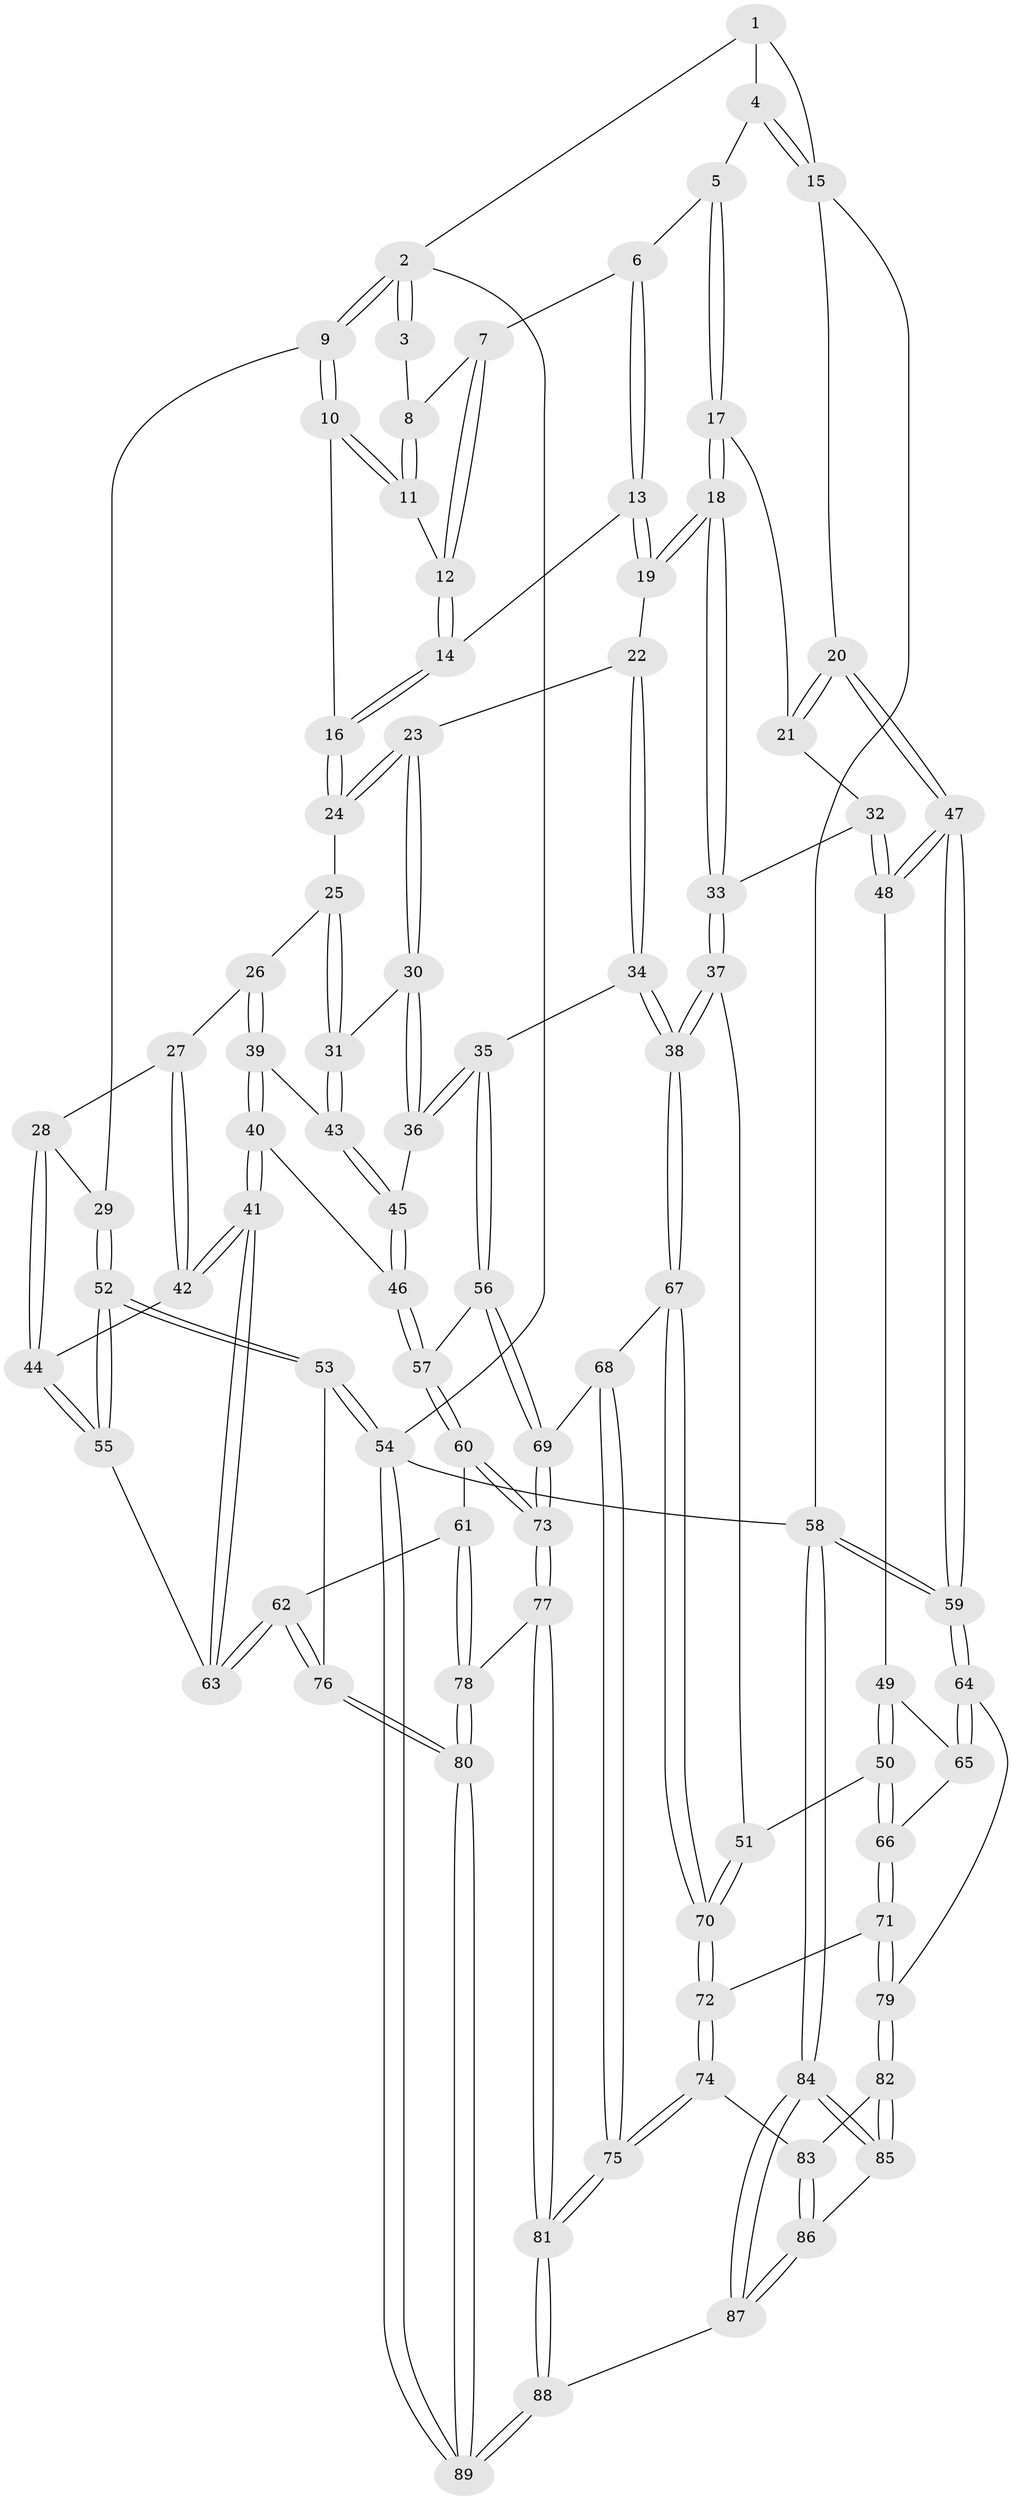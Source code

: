 // Generated by graph-tools (version 1.1) at 2025/11/02/27/25 16:11:51]
// undirected, 89 vertices, 219 edges
graph export_dot {
graph [start="1"]
  node [color=gray90,style=filled];
  1 [pos="+0.8022211608203422+0"];
  2 [pos="+0+0"];
  3 [pos="+0.4673667381993385+0"];
  4 [pos="+0.8585118486307475+0.143446704637992"];
  5 [pos="+0.8381169757385796+0.15894742016662"];
  6 [pos="+0.7393797029947387+0.13249146097825681"];
  7 [pos="+0.474679020020604+0"];
  8 [pos="+0.4651034063503258+0"];
  9 [pos="+0+0.10828240413313697"];
  10 [pos="+0.10672299224907911+0.1835060258784757"];
  11 [pos="+0.14248337895913274+0.1645589141497431"];
  12 [pos="+0.47576784191503924+0.15493484236243318"];
  13 [pos="+0.48590496400207955+0.20349772192073787"];
  14 [pos="+0.48542130098913505+0.20289773561714824"];
  15 [pos="+1+0.24072573781140422"];
  16 [pos="+0.24764843677244297+0.30828823856946763"];
  17 [pos="+0.8368790589919893+0.16126066583435217"];
  18 [pos="+0.6556918835372382+0.36994166847421167"];
  19 [pos="+0.5600930418041072+0.3434587579974927"];
  20 [pos="+1+0.3620970150122129"];
  21 [pos="+0.8920189623658403+0.4222349757233849"];
  22 [pos="+0.4983671946947877+0.4055661793613318"];
  23 [pos="+0.4740943699329377+0.4152496501445401"];
  24 [pos="+0.25047447889578833+0.32253016617060914"];
  25 [pos="+0.2498892497214187+0.3311198540690255"];
  26 [pos="+0.17252294318836933+0.471984239749211"];
  27 [pos="+0.1533663810843105+0.4734183132868934"];
  28 [pos="+0.052415654311792625+0.4548753309550394"];
  29 [pos="+0+0.2774951709952739"];
  30 [pos="+0.42171112767767827+0.45521543527673153"];
  31 [pos="+0.351511876787976+0.5014521549204247"];
  32 [pos="+0.8120575962710295+0.4756664039490975"];
  33 [pos="+0.7147804698256264+0.45536756274895723"];
  34 [pos="+0.5202722526244982+0.6267801878713749"];
  35 [pos="+0.5005689575075835+0.631659554896017"];
  36 [pos="+0.47229812596974574+0.6049410510698672"];
  37 [pos="+0.665184539532405+0.5853855068296623"];
  38 [pos="+0.5671944585320959+0.6403964074129"];
  39 [pos="+0.19822822160266315+0.4978847152082823"];
  40 [pos="+0.20905929362157022+0.5913327079573505"];
  41 [pos="+0.17801851335113433+0.6269299544446529"];
  42 [pos="+0.13358870872683393+0.5481024451243139"];
  43 [pos="+0.3488241762886593+0.5069882484870594"];
  44 [pos="+0.07630088063800301+0.6159413432010282"];
  45 [pos="+0.3488497357404003+0.5075597712234774"];
  46 [pos="+0.3208072646438754+0.604523751898309"];
  47 [pos="+1+0.5207935079373457"];
  48 [pos="+0.8747901017551265+0.5789675118939829"];
  49 [pos="+0.8727082926968168+0.6042023448110471"];
  50 [pos="+0.7912549445922007+0.6672725374006073"];
  51 [pos="+0.7303868860285883+0.6659759318002421"];
  52 [pos="+0+0.6215380538819266"];
  53 [pos="+0+0.8392734889024768"];
  54 [pos="+0+1"];
  55 [pos="+0.07482166559697224+0.6339628861672488"];
  56 [pos="+0.4525947252978424+0.6655126662645058"];
  57 [pos="+0.3245675601078967+0.6163828739978666"];
  58 [pos="+1+1"];
  59 [pos="+1+0.7865324750528827"];
  60 [pos="+0.28677637656087307+0.7196785064585899"];
  61 [pos="+0.25257918845358796+0.734661611487313"];
  62 [pos="+0.14305780171831192+0.712460886028889"];
  63 [pos="+0.13741688159899698+0.6903711425413104"];
  64 [pos="+1+0.7781385005397154"];
  65 [pos="+0.8961417392955833+0.6434739108096106"];
  66 [pos="+0.835134200036464+0.7641579551755332"];
  67 [pos="+0.5812139961806373+0.7041794197925104"];
  68 [pos="+0.5719250964752264+0.740872687836719"];
  69 [pos="+0.416442882548906+0.7682935809481003"];
  70 [pos="+0.7088607016823354+0.7617501176495887"];
  71 [pos="+0.8429821565397461+0.8377250755056818"];
  72 [pos="+0.7128951287418032+0.77547347075727"];
  73 [pos="+0.4117588075404209+0.7765430808782534"];
  74 [pos="+0.6065958285036561+0.8736980671481588"];
  75 [pos="+0.5725512851327142+0.8762811913964706"];
  76 [pos="+0.11125775047294217+0.7647641944822071"];
  77 [pos="+0.4232683170378355+0.8440022311695857"];
  78 [pos="+0.27628519626884024+0.903580745290341"];
  79 [pos="+0.8468362139796213+0.8423970927640713"];
  80 [pos="+0.17853995267536377+1"];
  81 [pos="+0.5163708343492999+0.9139811748644934"];
  82 [pos="+0.8334285099795239+0.888302244878629"];
  83 [pos="+0.6862346540908075+0.917474587839828"];
  84 [pos="+0.9755265312476834+1"];
  85 [pos="+0.8396099326258181+0.9224076759747827"];
  86 [pos="+0.6952517702563114+0.9960293968357535"];
  87 [pos="+0.6711112157724659+1"];
  88 [pos="+0.48694321638353516+1"];
  89 [pos="+0.09612068181336601+1"];
  1 -- 2;
  1 -- 4;
  1 -- 15;
  2 -- 3;
  2 -- 3;
  2 -- 9;
  2 -- 9;
  2 -- 54;
  3 -- 8;
  4 -- 5;
  4 -- 15;
  4 -- 15;
  5 -- 6;
  5 -- 17;
  5 -- 17;
  6 -- 7;
  6 -- 13;
  6 -- 13;
  7 -- 8;
  7 -- 12;
  7 -- 12;
  8 -- 11;
  8 -- 11;
  9 -- 10;
  9 -- 10;
  9 -- 29;
  10 -- 11;
  10 -- 11;
  10 -- 16;
  11 -- 12;
  12 -- 14;
  12 -- 14;
  13 -- 14;
  13 -- 19;
  13 -- 19;
  14 -- 16;
  14 -- 16;
  15 -- 20;
  15 -- 58;
  16 -- 24;
  16 -- 24;
  17 -- 18;
  17 -- 18;
  17 -- 21;
  18 -- 19;
  18 -- 19;
  18 -- 33;
  18 -- 33;
  19 -- 22;
  20 -- 21;
  20 -- 21;
  20 -- 47;
  20 -- 47;
  21 -- 32;
  22 -- 23;
  22 -- 34;
  22 -- 34;
  23 -- 24;
  23 -- 24;
  23 -- 30;
  23 -- 30;
  24 -- 25;
  25 -- 26;
  25 -- 31;
  25 -- 31;
  26 -- 27;
  26 -- 39;
  26 -- 39;
  27 -- 28;
  27 -- 42;
  27 -- 42;
  28 -- 29;
  28 -- 44;
  28 -- 44;
  29 -- 52;
  29 -- 52;
  30 -- 31;
  30 -- 36;
  30 -- 36;
  31 -- 43;
  31 -- 43;
  32 -- 33;
  32 -- 48;
  32 -- 48;
  33 -- 37;
  33 -- 37;
  34 -- 35;
  34 -- 38;
  34 -- 38;
  35 -- 36;
  35 -- 36;
  35 -- 56;
  35 -- 56;
  36 -- 45;
  37 -- 38;
  37 -- 38;
  37 -- 51;
  38 -- 67;
  38 -- 67;
  39 -- 40;
  39 -- 40;
  39 -- 43;
  40 -- 41;
  40 -- 41;
  40 -- 46;
  41 -- 42;
  41 -- 42;
  41 -- 63;
  41 -- 63;
  42 -- 44;
  43 -- 45;
  43 -- 45;
  44 -- 55;
  44 -- 55;
  45 -- 46;
  45 -- 46;
  46 -- 57;
  46 -- 57;
  47 -- 48;
  47 -- 48;
  47 -- 59;
  47 -- 59;
  48 -- 49;
  49 -- 50;
  49 -- 50;
  49 -- 65;
  50 -- 51;
  50 -- 66;
  50 -- 66;
  51 -- 70;
  51 -- 70;
  52 -- 53;
  52 -- 53;
  52 -- 55;
  52 -- 55;
  53 -- 54;
  53 -- 54;
  53 -- 76;
  54 -- 89;
  54 -- 89;
  54 -- 58;
  55 -- 63;
  56 -- 57;
  56 -- 69;
  56 -- 69;
  57 -- 60;
  57 -- 60;
  58 -- 59;
  58 -- 59;
  58 -- 84;
  58 -- 84;
  59 -- 64;
  59 -- 64;
  60 -- 61;
  60 -- 73;
  60 -- 73;
  61 -- 62;
  61 -- 78;
  61 -- 78;
  62 -- 63;
  62 -- 63;
  62 -- 76;
  62 -- 76;
  64 -- 65;
  64 -- 65;
  64 -- 79;
  65 -- 66;
  66 -- 71;
  66 -- 71;
  67 -- 68;
  67 -- 70;
  67 -- 70;
  68 -- 69;
  68 -- 75;
  68 -- 75;
  69 -- 73;
  69 -- 73;
  70 -- 72;
  70 -- 72;
  71 -- 72;
  71 -- 79;
  71 -- 79;
  72 -- 74;
  72 -- 74;
  73 -- 77;
  73 -- 77;
  74 -- 75;
  74 -- 75;
  74 -- 83;
  75 -- 81;
  75 -- 81;
  76 -- 80;
  76 -- 80;
  77 -- 78;
  77 -- 81;
  77 -- 81;
  78 -- 80;
  78 -- 80;
  79 -- 82;
  79 -- 82;
  80 -- 89;
  80 -- 89;
  81 -- 88;
  81 -- 88;
  82 -- 83;
  82 -- 85;
  82 -- 85;
  83 -- 86;
  83 -- 86;
  84 -- 85;
  84 -- 85;
  84 -- 87;
  84 -- 87;
  85 -- 86;
  86 -- 87;
  86 -- 87;
  87 -- 88;
  88 -- 89;
  88 -- 89;
}
